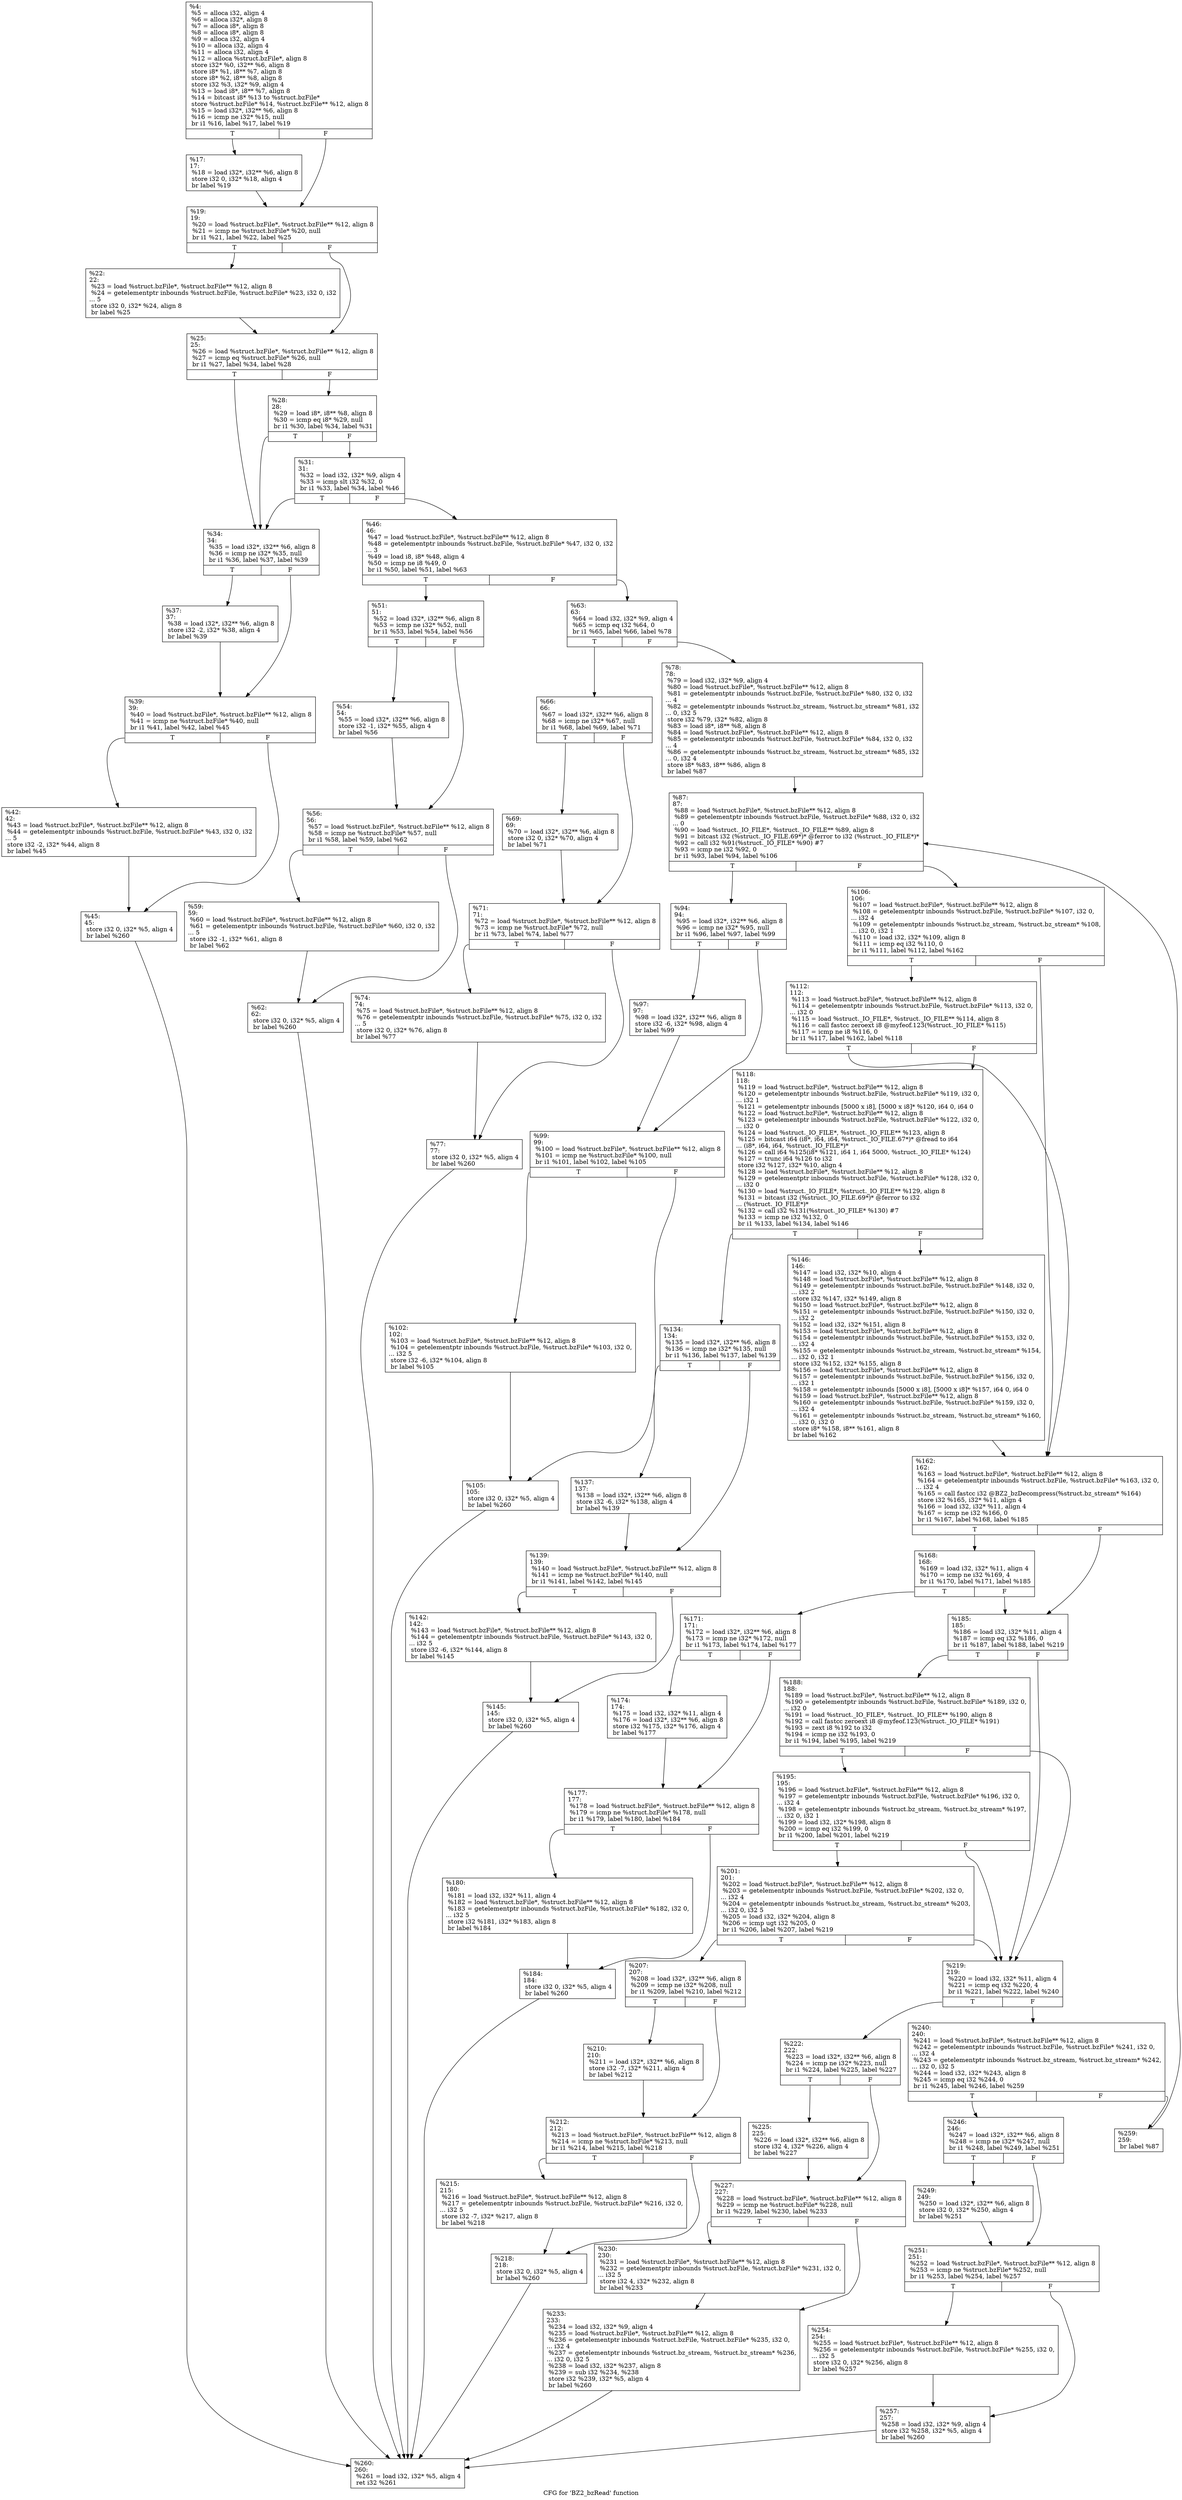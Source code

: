 digraph "CFG for 'BZ2_bzRead' function" {
	label="CFG for 'BZ2_bzRead' function";

	Node0x1d3c720 [shape=record,label="{%4:\l  %5 = alloca i32, align 4\l  %6 = alloca i32*, align 8\l  %7 = alloca i8*, align 8\l  %8 = alloca i8*, align 8\l  %9 = alloca i32, align 4\l  %10 = alloca i32, align 4\l  %11 = alloca i32, align 4\l  %12 = alloca %struct.bzFile*, align 8\l  store i32* %0, i32** %6, align 8\l  store i8* %1, i8** %7, align 8\l  store i8* %2, i8** %8, align 8\l  store i32 %3, i32* %9, align 4\l  %13 = load i8*, i8** %7, align 8\l  %14 = bitcast i8* %13 to %struct.bzFile*\l  store %struct.bzFile* %14, %struct.bzFile** %12, align 8\l  %15 = load i32*, i32** %6, align 8\l  %16 = icmp ne i32* %15, null\l  br i1 %16, label %17, label %19\l|{<s0>T|<s1>F}}"];
	Node0x1d3c720:s0 -> Node0x1d3e710;
	Node0x1d3c720:s1 -> Node0x1d3e760;
	Node0x1d3e710 [shape=record,label="{%17:\l17:                                               \l  %18 = load i32*, i32** %6, align 8\l  store i32 0, i32* %18, align 4\l  br label %19\l}"];
	Node0x1d3e710 -> Node0x1d3e760;
	Node0x1d3e760 [shape=record,label="{%19:\l19:                                               \l  %20 = load %struct.bzFile*, %struct.bzFile** %12, align 8\l  %21 = icmp ne %struct.bzFile* %20, null\l  br i1 %21, label %22, label %25\l|{<s0>T|<s1>F}}"];
	Node0x1d3e760:s0 -> Node0x1d3e7b0;
	Node0x1d3e760:s1 -> Node0x1d3e800;
	Node0x1d3e7b0 [shape=record,label="{%22:\l22:                                               \l  %23 = load %struct.bzFile*, %struct.bzFile** %12, align 8\l  %24 = getelementptr inbounds %struct.bzFile, %struct.bzFile* %23, i32 0, i32\l... 5\l  store i32 0, i32* %24, align 8\l  br label %25\l}"];
	Node0x1d3e7b0 -> Node0x1d3e800;
	Node0x1d3e800 [shape=record,label="{%25:\l25:                                               \l  %26 = load %struct.bzFile*, %struct.bzFile** %12, align 8\l  %27 = icmp eq %struct.bzFile* %26, null\l  br i1 %27, label %34, label %28\l|{<s0>T|<s1>F}}"];
	Node0x1d3e800:s0 -> Node0x1d3e8f0;
	Node0x1d3e800:s1 -> Node0x1d3e850;
	Node0x1d3e850 [shape=record,label="{%28:\l28:                                               \l  %29 = load i8*, i8** %8, align 8\l  %30 = icmp eq i8* %29, null\l  br i1 %30, label %34, label %31\l|{<s0>T|<s1>F}}"];
	Node0x1d3e850:s0 -> Node0x1d3e8f0;
	Node0x1d3e850:s1 -> Node0x1d3e8a0;
	Node0x1d3e8a0 [shape=record,label="{%31:\l31:                                               \l  %32 = load i32, i32* %9, align 4\l  %33 = icmp slt i32 %32, 0\l  br i1 %33, label %34, label %46\l|{<s0>T|<s1>F}}"];
	Node0x1d3e8a0:s0 -> Node0x1d3e8f0;
	Node0x1d3e8a0:s1 -> Node0x1d3ea80;
	Node0x1d3e8f0 [shape=record,label="{%34:\l34:                                               \l  %35 = load i32*, i32** %6, align 8\l  %36 = icmp ne i32* %35, null\l  br i1 %36, label %37, label %39\l|{<s0>T|<s1>F}}"];
	Node0x1d3e8f0:s0 -> Node0x1d3e940;
	Node0x1d3e8f0:s1 -> Node0x1d3e990;
	Node0x1d3e940 [shape=record,label="{%37:\l37:                                               \l  %38 = load i32*, i32** %6, align 8\l  store i32 -2, i32* %38, align 4\l  br label %39\l}"];
	Node0x1d3e940 -> Node0x1d3e990;
	Node0x1d3e990 [shape=record,label="{%39:\l39:                                               \l  %40 = load %struct.bzFile*, %struct.bzFile** %12, align 8\l  %41 = icmp ne %struct.bzFile* %40, null\l  br i1 %41, label %42, label %45\l|{<s0>T|<s1>F}}"];
	Node0x1d3e990:s0 -> Node0x1d3e9e0;
	Node0x1d3e990:s1 -> Node0x1d3ea30;
	Node0x1d3e9e0 [shape=record,label="{%42:\l42:                                               \l  %43 = load %struct.bzFile*, %struct.bzFile** %12, align 8\l  %44 = getelementptr inbounds %struct.bzFile, %struct.bzFile* %43, i32 0, i32\l... 5\l  store i32 -2, i32* %44, align 8\l  br label %45\l}"];
	Node0x1d3e9e0 -> Node0x1d3ea30;
	Node0x1d3ea30 [shape=record,label="{%45:\l45:                                               \l  store i32 0, i32* %5, align 4\l  br label %260\l}"];
	Node0x1d3ea30 -> Node0x1d3fc50;
	Node0x1d3ea80 [shape=record,label="{%46:\l46:                                               \l  %47 = load %struct.bzFile*, %struct.bzFile** %12, align 8\l  %48 = getelementptr inbounds %struct.bzFile, %struct.bzFile* %47, i32 0, i32\l... 3\l  %49 = load i8, i8* %48, align 4\l  %50 = icmp ne i8 %49, 0\l  br i1 %50, label %51, label %63\l|{<s0>T|<s1>F}}"];
	Node0x1d3ea80:s0 -> Node0x1d3ead0;
	Node0x1d3ea80:s1 -> Node0x1d3ec60;
	Node0x1d3ead0 [shape=record,label="{%51:\l51:                                               \l  %52 = load i32*, i32** %6, align 8\l  %53 = icmp ne i32* %52, null\l  br i1 %53, label %54, label %56\l|{<s0>T|<s1>F}}"];
	Node0x1d3ead0:s0 -> Node0x1d3eb20;
	Node0x1d3ead0:s1 -> Node0x1d3eb70;
	Node0x1d3eb20 [shape=record,label="{%54:\l54:                                               \l  %55 = load i32*, i32** %6, align 8\l  store i32 -1, i32* %55, align 4\l  br label %56\l}"];
	Node0x1d3eb20 -> Node0x1d3eb70;
	Node0x1d3eb70 [shape=record,label="{%56:\l56:                                               \l  %57 = load %struct.bzFile*, %struct.bzFile** %12, align 8\l  %58 = icmp ne %struct.bzFile* %57, null\l  br i1 %58, label %59, label %62\l|{<s0>T|<s1>F}}"];
	Node0x1d3eb70:s0 -> Node0x1d3ebc0;
	Node0x1d3eb70:s1 -> Node0x1d3ec10;
	Node0x1d3ebc0 [shape=record,label="{%59:\l59:                                               \l  %60 = load %struct.bzFile*, %struct.bzFile** %12, align 8\l  %61 = getelementptr inbounds %struct.bzFile, %struct.bzFile* %60, i32 0, i32\l... 5\l  store i32 -1, i32* %61, align 8\l  br label %62\l}"];
	Node0x1d3ebc0 -> Node0x1d3ec10;
	Node0x1d3ec10 [shape=record,label="{%62:\l62:                                               \l  store i32 0, i32* %5, align 4\l  br label %260\l}"];
	Node0x1d3ec10 -> Node0x1d3fc50;
	Node0x1d3ec60 [shape=record,label="{%63:\l63:                                               \l  %64 = load i32, i32* %9, align 4\l  %65 = icmp eq i32 %64, 0\l  br i1 %65, label %66, label %78\l|{<s0>T|<s1>F}}"];
	Node0x1d3ec60:s0 -> Node0x1d3ecb0;
	Node0x1d3ec60:s1 -> Node0x1d3ee40;
	Node0x1d3ecb0 [shape=record,label="{%66:\l66:                                               \l  %67 = load i32*, i32** %6, align 8\l  %68 = icmp ne i32* %67, null\l  br i1 %68, label %69, label %71\l|{<s0>T|<s1>F}}"];
	Node0x1d3ecb0:s0 -> Node0x1d3ed00;
	Node0x1d3ecb0:s1 -> Node0x1d3ed50;
	Node0x1d3ed00 [shape=record,label="{%69:\l69:                                               \l  %70 = load i32*, i32** %6, align 8\l  store i32 0, i32* %70, align 4\l  br label %71\l}"];
	Node0x1d3ed00 -> Node0x1d3ed50;
	Node0x1d3ed50 [shape=record,label="{%71:\l71:                                               \l  %72 = load %struct.bzFile*, %struct.bzFile** %12, align 8\l  %73 = icmp ne %struct.bzFile* %72, null\l  br i1 %73, label %74, label %77\l|{<s0>T|<s1>F}}"];
	Node0x1d3ed50:s0 -> Node0x1d3eda0;
	Node0x1d3ed50:s1 -> Node0x1d3edf0;
	Node0x1d3eda0 [shape=record,label="{%74:\l74:                                               \l  %75 = load %struct.bzFile*, %struct.bzFile** %12, align 8\l  %76 = getelementptr inbounds %struct.bzFile, %struct.bzFile* %75, i32 0, i32\l... 5\l  store i32 0, i32* %76, align 8\l  br label %77\l}"];
	Node0x1d3eda0 -> Node0x1d3edf0;
	Node0x1d3edf0 [shape=record,label="{%77:\l77:                                               \l  store i32 0, i32* %5, align 4\l  br label %260\l}"];
	Node0x1d3edf0 -> Node0x1d3fc50;
	Node0x1d3ee40 [shape=record,label="{%78:\l78:                                               \l  %79 = load i32, i32* %9, align 4\l  %80 = load %struct.bzFile*, %struct.bzFile** %12, align 8\l  %81 = getelementptr inbounds %struct.bzFile, %struct.bzFile* %80, i32 0, i32\l... 4\l  %82 = getelementptr inbounds %struct.bz_stream, %struct.bz_stream* %81, i32\l... 0, i32 5\l  store i32 %79, i32* %82, align 8\l  %83 = load i8*, i8** %8, align 8\l  %84 = load %struct.bzFile*, %struct.bzFile** %12, align 8\l  %85 = getelementptr inbounds %struct.bzFile, %struct.bzFile* %84, i32 0, i32\l... 4\l  %86 = getelementptr inbounds %struct.bz_stream, %struct.bz_stream* %85, i32\l... 0, i32 4\l  store i8* %83, i8** %86, align 8\l  br label %87\l}"];
	Node0x1d3ee40 -> Node0x1d3ee90;
	Node0x1d3ee90 [shape=record,label="{%87:\l87:                                               \l  %88 = load %struct.bzFile*, %struct.bzFile** %12, align 8\l  %89 = getelementptr inbounds %struct.bzFile, %struct.bzFile* %88, i32 0, i32\l... 0\l  %90 = load %struct._IO_FILE*, %struct._IO_FILE** %89, align 8\l  %91 = bitcast i32 (%struct._IO_FILE.69*)* @ferror to i32 (%struct._IO_FILE*)*\l  %92 = call i32 %91(%struct._IO_FILE* %90) #7\l  %93 = icmp ne i32 %92, 0\l  br i1 %93, label %94, label %106\l|{<s0>T|<s1>F}}"];
	Node0x1d3ee90:s0 -> Node0x1d3eee0;
	Node0x1d3ee90:s1 -> Node0x1d3f070;
	Node0x1d3eee0 [shape=record,label="{%94:\l94:                                               \l  %95 = load i32*, i32** %6, align 8\l  %96 = icmp ne i32* %95, null\l  br i1 %96, label %97, label %99\l|{<s0>T|<s1>F}}"];
	Node0x1d3eee0:s0 -> Node0x1d3ef30;
	Node0x1d3eee0:s1 -> Node0x1d3ef80;
	Node0x1d3ef30 [shape=record,label="{%97:\l97:                                               \l  %98 = load i32*, i32** %6, align 8\l  store i32 -6, i32* %98, align 4\l  br label %99\l}"];
	Node0x1d3ef30 -> Node0x1d3ef80;
	Node0x1d3ef80 [shape=record,label="{%99:\l99:                                               \l  %100 = load %struct.bzFile*, %struct.bzFile** %12, align 8\l  %101 = icmp ne %struct.bzFile* %100, null\l  br i1 %101, label %102, label %105\l|{<s0>T|<s1>F}}"];
	Node0x1d3ef80:s0 -> Node0x1d3efd0;
	Node0x1d3ef80:s1 -> Node0x1d3f020;
	Node0x1d3efd0 [shape=record,label="{%102:\l102:                                              \l  %103 = load %struct.bzFile*, %struct.bzFile** %12, align 8\l  %104 = getelementptr inbounds %struct.bzFile, %struct.bzFile* %103, i32 0,\l... i32 5\l  store i32 -6, i32* %104, align 8\l  br label %105\l}"];
	Node0x1d3efd0 -> Node0x1d3f020;
	Node0x1d3f020 [shape=record,label="{%105:\l105:                                              \l  store i32 0, i32* %5, align 4\l  br label %260\l}"];
	Node0x1d3f020 -> Node0x1d3fc50;
	Node0x1d3f070 [shape=record,label="{%106:\l106:                                              \l  %107 = load %struct.bzFile*, %struct.bzFile** %12, align 8\l  %108 = getelementptr inbounds %struct.bzFile, %struct.bzFile* %107, i32 0,\l... i32 4\l  %109 = getelementptr inbounds %struct.bz_stream, %struct.bz_stream* %108,\l... i32 0, i32 1\l  %110 = load i32, i32* %109, align 8\l  %111 = icmp eq i32 %110, 0\l  br i1 %111, label %112, label %162\l|{<s0>T|<s1>F}}"];
	Node0x1d3f070:s0 -> Node0x1d3f0c0;
	Node0x1d3f070:s1 -> Node0x1d3f340;
	Node0x1d3f0c0 [shape=record,label="{%112:\l112:                                              \l  %113 = load %struct.bzFile*, %struct.bzFile** %12, align 8\l  %114 = getelementptr inbounds %struct.bzFile, %struct.bzFile* %113, i32 0,\l... i32 0\l  %115 = load %struct._IO_FILE*, %struct._IO_FILE** %114, align 8\l  %116 = call fastcc zeroext i8 @myfeof.123(%struct._IO_FILE* %115)\l  %117 = icmp ne i8 %116, 0\l  br i1 %117, label %162, label %118\l|{<s0>T|<s1>F}}"];
	Node0x1d3f0c0:s0 -> Node0x1d3f340;
	Node0x1d3f0c0:s1 -> Node0x1d3f110;
	Node0x1d3f110 [shape=record,label="{%118:\l118:                                              \l  %119 = load %struct.bzFile*, %struct.bzFile** %12, align 8\l  %120 = getelementptr inbounds %struct.bzFile, %struct.bzFile* %119, i32 0,\l... i32 1\l  %121 = getelementptr inbounds [5000 x i8], [5000 x i8]* %120, i64 0, i64 0\l  %122 = load %struct.bzFile*, %struct.bzFile** %12, align 8\l  %123 = getelementptr inbounds %struct.bzFile, %struct.bzFile* %122, i32 0,\l... i32 0\l  %124 = load %struct._IO_FILE*, %struct._IO_FILE** %123, align 8\l  %125 = bitcast i64 (i8*, i64, i64, %struct._IO_FILE.67*)* @fread to i64\l... (i8*, i64, i64, %struct._IO_FILE*)*\l  %126 = call i64 %125(i8* %121, i64 1, i64 5000, %struct._IO_FILE* %124)\l  %127 = trunc i64 %126 to i32\l  store i32 %127, i32* %10, align 4\l  %128 = load %struct.bzFile*, %struct.bzFile** %12, align 8\l  %129 = getelementptr inbounds %struct.bzFile, %struct.bzFile* %128, i32 0,\l... i32 0\l  %130 = load %struct._IO_FILE*, %struct._IO_FILE** %129, align 8\l  %131 = bitcast i32 (%struct._IO_FILE.69*)* @ferror to i32\l... (%struct._IO_FILE*)*\l  %132 = call i32 %131(%struct._IO_FILE* %130) #7\l  %133 = icmp ne i32 %132, 0\l  br i1 %133, label %134, label %146\l|{<s0>T|<s1>F}}"];
	Node0x1d3f110:s0 -> Node0x1d3f160;
	Node0x1d3f110:s1 -> Node0x1d3f2f0;
	Node0x1d3f160 [shape=record,label="{%134:\l134:                                              \l  %135 = load i32*, i32** %6, align 8\l  %136 = icmp ne i32* %135, null\l  br i1 %136, label %137, label %139\l|{<s0>T|<s1>F}}"];
	Node0x1d3f160:s0 -> Node0x1d3f1b0;
	Node0x1d3f160:s1 -> Node0x1d3f200;
	Node0x1d3f1b0 [shape=record,label="{%137:\l137:                                              \l  %138 = load i32*, i32** %6, align 8\l  store i32 -6, i32* %138, align 4\l  br label %139\l}"];
	Node0x1d3f1b0 -> Node0x1d3f200;
	Node0x1d3f200 [shape=record,label="{%139:\l139:                                              \l  %140 = load %struct.bzFile*, %struct.bzFile** %12, align 8\l  %141 = icmp ne %struct.bzFile* %140, null\l  br i1 %141, label %142, label %145\l|{<s0>T|<s1>F}}"];
	Node0x1d3f200:s0 -> Node0x1d3f250;
	Node0x1d3f200:s1 -> Node0x1d3f2a0;
	Node0x1d3f250 [shape=record,label="{%142:\l142:                                              \l  %143 = load %struct.bzFile*, %struct.bzFile** %12, align 8\l  %144 = getelementptr inbounds %struct.bzFile, %struct.bzFile* %143, i32 0,\l... i32 5\l  store i32 -6, i32* %144, align 8\l  br label %145\l}"];
	Node0x1d3f250 -> Node0x1d3f2a0;
	Node0x1d3f2a0 [shape=record,label="{%145:\l145:                                              \l  store i32 0, i32* %5, align 4\l  br label %260\l}"];
	Node0x1d3f2a0 -> Node0x1d3fc50;
	Node0x1d3f2f0 [shape=record,label="{%146:\l146:                                              \l  %147 = load i32, i32* %10, align 4\l  %148 = load %struct.bzFile*, %struct.bzFile** %12, align 8\l  %149 = getelementptr inbounds %struct.bzFile, %struct.bzFile* %148, i32 0,\l... i32 2\l  store i32 %147, i32* %149, align 8\l  %150 = load %struct.bzFile*, %struct.bzFile** %12, align 8\l  %151 = getelementptr inbounds %struct.bzFile, %struct.bzFile* %150, i32 0,\l... i32 2\l  %152 = load i32, i32* %151, align 8\l  %153 = load %struct.bzFile*, %struct.bzFile** %12, align 8\l  %154 = getelementptr inbounds %struct.bzFile, %struct.bzFile* %153, i32 0,\l... i32 4\l  %155 = getelementptr inbounds %struct.bz_stream, %struct.bz_stream* %154,\l... i32 0, i32 1\l  store i32 %152, i32* %155, align 8\l  %156 = load %struct.bzFile*, %struct.bzFile** %12, align 8\l  %157 = getelementptr inbounds %struct.bzFile, %struct.bzFile* %156, i32 0,\l... i32 1\l  %158 = getelementptr inbounds [5000 x i8], [5000 x i8]* %157, i64 0, i64 0\l  %159 = load %struct.bzFile*, %struct.bzFile** %12, align 8\l  %160 = getelementptr inbounds %struct.bzFile, %struct.bzFile* %159, i32 0,\l... i32 4\l  %161 = getelementptr inbounds %struct.bz_stream, %struct.bz_stream* %160,\l... i32 0, i32 0\l  store i8* %158, i8** %161, align 8\l  br label %162\l}"];
	Node0x1d3f2f0 -> Node0x1d3f340;
	Node0x1d3f340 [shape=record,label="{%162:\l162:                                              \l  %163 = load %struct.bzFile*, %struct.bzFile** %12, align 8\l  %164 = getelementptr inbounds %struct.bzFile, %struct.bzFile* %163, i32 0,\l... i32 4\l  %165 = call fastcc i32 @BZ2_bzDecompress(%struct.bz_stream* %164)\l  store i32 %165, i32* %11, align 4\l  %166 = load i32, i32* %11, align 4\l  %167 = icmp ne i32 %166, 0\l  br i1 %167, label %168, label %185\l|{<s0>T|<s1>F}}"];
	Node0x1d3f340:s0 -> Node0x1d3f390;
	Node0x1d3f340:s1 -> Node0x1d3f570;
	Node0x1d3f390 [shape=record,label="{%168:\l168:                                              \l  %169 = load i32, i32* %11, align 4\l  %170 = icmp ne i32 %169, 4\l  br i1 %170, label %171, label %185\l|{<s0>T|<s1>F}}"];
	Node0x1d3f390:s0 -> Node0x1d3f3e0;
	Node0x1d3f390:s1 -> Node0x1d3f570;
	Node0x1d3f3e0 [shape=record,label="{%171:\l171:                                              \l  %172 = load i32*, i32** %6, align 8\l  %173 = icmp ne i32* %172, null\l  br i1 %173, label %174, label %177\l|{<s0>T|<s1>F}}"];
	Node0x1d3f3e0:s0 -> Node0x1d3f430;
	Node0x1d3f3e0:s1 -> Node0x1d3f480;
	Node0x1d3f430 [shape=record,label="{%174:\l174:                                              \l  %175 = load i32, i32* %11, align 4\l  %176 = load i32*, i32** %6, align 8\l  store i32 %175, i32* %176, align 4\l  br label %177\l}"];
	Node0x1d3f430 -> Node0x1d3f480;
	Node0x1d3f480 [shape=record,label="{%177:\l177:                                              \l  %178 = load %struct.bzFile*, %struct.bzFile** %12, align 8\l  %179 = icmp ne %struct.bzFile* %178, null\l  br i1 %179, label %180, label %184\l|{<s0>T|<s1>F}}"];
	Node0x1d3f480:s0 -> Node0x1d3f4d0;
	Node0x1d3f480:s1 -> Node0x1d3f520;
	Node0x1d3f4d0 [shape=record,label="{%180:\l180:                                              \l  %181 = load i32, i32* %11, align 4\l  %182 = load %struct.bzFile*, %struct.bzFile** %12, align 8\l  %183 = getelementptr inbounds %struct.bzFile, %struct.bzFile* %182, i32 0,\l... i32 5\l  store i32 %181, i32* %183, align 8\l  br label %184\l}"];
	Node0x1d3f4d0 -> Node0x1d3f520;
	Node0x1d3f520 [shape=record,label="{%184:\l184:                                              \l  store i32 0, i32* %5, align 4\l  br label %260\l}"];
	Node0x1d3f520 -> Node0x1d3fc50;
	Node0x1d3f570 [shape=record,label="{%185:\l185:                                              \l  %186 = load i32, i32* %11, align 4\l  %187 = icmp eq i32 %186, 0\l  br i1 %187, label %188, label %219\l|{<s0>T|<s1>F}}"];
	Node0x1d3f570:s0 -> Node0x1d3f5c0;
	Node0x1d3f570:s1 -> Node0x1d3f840;
	Node0x1d3f5c0 [shape=record,label="{%188:\l188:                                              \l  %189 = load %struct.bzFile*, %struct.bzFile** %12, align 8\l  %190 = getelementptr inbounds %struct.bzFile, %struct.bzFile* %189, i32 0,\l... i32 0\l  %191 = load %struct._IO_FILE*, %struct._IO_FILE** %190, align 8\l  %192 = call fastcc zeroext i8 @myfeof.123(%struct._IO_FILE* %191)\l  %193 = zext i8 %192 to i32\l  %194 = icmp ne i32 %193, 0\l  br i1 %194, label %195, label %219\l|{<s0>T|<s1>F}}"];
	Node0x1d3f5c0:s0 -> Node0x1d3f610;
	Node0x1d3f5c0:s1 -> Node0x1d3f840;
	Node0x1d3f610 [shape=record,label="{%195:\l195:                                              \l  %196 = load %struct.bzFile*, %struct.bzFile** %12, align 8\l  %197 = getelementptr inbounds %struct.bzFile, %struct.bzFile* %196, i32 0,\l... i32 4\l  %198 = getelementptr inbounds %struct.bz_stream, %struct.bz_stream* %197,\l... i32 0, i32 1\l  %199 = load i32, i32* %198, align 8\l  %200 = icmp eq i32 %199, 0\l  br i1 %200, label %201, label %219\l|{<s0>T|<s1>F}}"];
	Node0x1d3f610:s0 -> Node0x1d3f660;
	Node0x1d3f610:s1 -> Node0x1d3f840;
	Node0x1d3f660 [shape=record,label="{%201:\l201:                                              \l  %202 = load %struct.bzFile*, %struct.bzFile** %12, align 8\l  %203 = getelementptr inbounds %struct.bzFile, %struct.bzFile* %202, i32 0,\l... i32 4\l  %204 = getelementptr inbounds %struct.bz_stream, %struct.bz_stream* %203,\l... i32 0, i32 5\l  %205 = load i32, i32* %204, align 8\l  %206 = icmp ugt i32 %205, 0\l  br i1 %206, label %207, label %219\l|{<s0>T|<s1>F}}"];
	Node0x1d3f660:s0 -> Node0x1d3f6b0;
	Node0x1d3f660:s1 -> Node0x1d3f840;
	Node0x1d3f6b0 [shape=record,label="{%207:\l207:                                              \l  %208 = load i32*, i32** %6, align 8\l  %209 = icmp ne i32* %208, null\l  br i1 %209, label %210, label %212\l|{<s0>T|<s1>F}}"];
	Node0x1d3f6b0:s0 -> Node0x1d3f700;
	Node0x1d3f6b0:s1 -> Node0x1d3f750;
	Node0x1d3f700 [shape=record,label="{%210:\l210:                                              \l  %211 = load i32*, i32** %6, align 8\l  store i32 -7, i32* %211, align 4\l  br label %212\l}"];
	Node0x1d3f700 -> Node0x1d3f750;
	Node0x1d3f750 [shape=record,label="{%212:\l212:                                              \l  %213 = load %struct.bzFile*, %struct.bzFile** %12, align 8\l  %214 = icmp ne %struct.bzFile* %213, null\l  br i1 %214, label %215, label %218\l|{<s0>T|<s1>F}}"];
	Node0x1d3f750:s0 -> Node0x1d3f7a0;
	Node0x1d3f750:s1 -> Node0x1d3f7f0;
	Node0x1d3f7a0 [shape=record,label="{%215:\l215:                                              \l  %216 = load %struct.bzFile*, %struct.bzFile** %12, align 8\l  %217 = getelementptr inbounds %struct.bzFile, %struct.bzFile* %216, i32 0,\l... i32 5\l  store i32 -7, i32* %217, align 8\l  br label %218\l}"];
	Node0x1d3f7a0 -> Node0x1d3f7f0;
	Node0x1d3f7f0 [shape=record,label="{%218:\l218:                                              \l  store i32 0, i32* %5, align 4\l  br label %260\l}"];
	Node0x1d3f7f0 -> Node0x1d3fc50;
	Node0x1d3f840 [shape=record,label="{%219:\l219:                                              \l  %220 = load i32, i32* %11, align 4\l  %221 = icmp eq i32 %220, 4\l  br i1 %221, label %222, label %240\l|{<s0>T|<s1>F}}"];
	Node0x1d3f840:s0 -> Node0x1d3f890;
	Node0x1d3f840:s1 -> Node0x1d3fa20;
	Node0x1d3f890 [shape=record,label="{%222:\l222:                                              \l  %223 = load i32*, i32** %6, align 8\l  %224 = icmp ne i32* %223, null\l  br i1 %224, label %225, label %227\l|{<s0>T|<s1>F}}"];
	Node0x1d3f890:s0 -> Node0x1d3f8e0;
	Node0x1d3f890:s1 -> Node0x1d3f930;
	Node0x1d3f8e0 [shape=record,label="{%225:\l225:                                              \l  %226 = load i32*, i32** %6, align 8\l  store i32 4, i32* %226, align 4\l  br label %227\l}"];
	Node0x1d3f8e0 -> Node0x1d3f930;
	Node0x1d3f930 [shape=record,label="{%227:\l227:                                              \l  %228 = load %struct.bzFile*, %struct.bzFile** %12, align 8\l  %229 = icmp ne %struct.bzFile* %228, null\l  br i1 %229, label %230, label %233\l|{<s0>T|<s1>F}}"];
	Node0x1d3f930:s0 -> Node0x1d3f980;
	Node0x1d3f930:s1 -> Node0x1d3f9d0;
	Node0x1d3f980 [shape=record,label="{%230:\l230:                                              \l  %231 = load %struct.bzFile*, %struct.bzFile** %12, align 8\l  %232 = getelementptr inbounds %struct.bzFile, %struct.bzFile* %231, i32 0,\l... i32 5\l  store i32 4, i32* %232, align 8\l  br label %233\l}"];
	Node0x1d3f980 -> Node0x1d3f9d0;
	Node0x1d3f9d0 [shape=record,label="{%233:\l233:                                              \l  %234 = load i32, i32* %9, align 4\l  %235 = load %struct.bzFile*, %struct.bzFile** %12, align 8\l  %236 = getelementptr inbounds %struct.bzFile, %struct.bzFile* %235, i32 0,\l... i32 4\l  %237 = getelementptr inbounds %struct.bz_stream, %struct.bz_stream* %236,\l... i32 0, i32 5\l  %238 = load i32, i32* %237, align 8\l  %239 = sub i32 %234, %238\l  store i32 %239, i32* %5, align 4\l  br label %260\l}"];
	Node0x1d3f9d0 -> Node0x1d3fc50;
	Node0x1d3fa20 [shape=record,label="{%240:\l240:                                              \l  %241 = load %struct.bzFile*, %struct.bzFile** %12, align 8\l  %242 = getelementptr inbounds %struct.bzFile, %struct.bzFile* %241, i32 0,\l... i32 4\l  %243 = getelementptr inbounds %struct.bz_stream, %struct.bz_stream* %242,\l... i32 0, i32 5\l  %244 = load i32, i32* %243, align 8\l  %245 = icmp eq i32 %244, 0\l  br i1 %245, label %246, label %259\l|{<s0>T|<s1>F}}"];
	Node0x1d3fa20:s0 -> Node0x1d3fa70;
	Node0x1d3fa20:s1 -> Node0x1d3fc00;
	Node0x1d3fa70 [shape=record,label="{%246:\l246:                                              \l  %247 = load i32*, i32** %6, align 8\l  %248 = icmp ne i32* %247, null\l  br i1 %248, label %249, label %251\l|{<s0>T|<s1>F}}"];
	Node0x1d3fa70:s0 -> Node0x1d3fac0;
	Node0x1d3fa70:s1 -> Node0x1d3fb10;
	Node0x1d3fac0 [shape=record,label="{%249:\l249:                                              \l  %250 = load i32*, i32** %6, align 8\l  store i32 0, i32* %250, align 4\l  br label %251\l}"];
	Node0x1d3fac0 -> Node0x1d3fb10;
	Node0x1d3fb10 [shape=record,label="{%251:\l251:                                              \l  %252 = load %struct.bzFile*, %struct.bzFile** %12, align 8\l  %253 = icmp ne %struct.bzFile* %252, null\l  br i1 %253, label %254, label %257\l|{<s0>T|<s1>F}}"];
	Node0x1d3fb10:s0 -> Node0x1d3fb60;
	Node0x1d3fb10:s1 -> Node0x1d3fbb0;
	Node0x1d3fb60 [shape=record,label="{%254:\l254:                                              \l  %255 = load %struct.bzFile*, %struct.bzFile** %12, align 8\l  %256 = getelementptr inbounds %struct.bzFile, %struct.bzFile* %255, i32 0,\l... i32 5\l  store i32 0, i32* %256, align 8\l  br label %257\l}"];
	Node0x1d3fb60 -> Node0x1d3fbb0;
	Node0x1d3fbb0 [shape=record,label="{%257:\l257:                                              \l  %258 = load i32, i32* %9, align 4\l  store i32 %258, i32* %5, align 4\l  br label %260\l}"];
	Node0x1d3fbb0 -> Node0x1d3fc50;
	Node0x1d3fc00 [shape=record,label="{%259:\l259:                                              \l  br label %87\l}"];
	Node0x1d3fc00 -> Node0x1d3ee90;
	Node0x1d3fc50 [shape=record,label="{%260:\l260:                                              \l  %261 = load i32, i32* %5, align 4\l  ret i32 %261\l}"];
}
